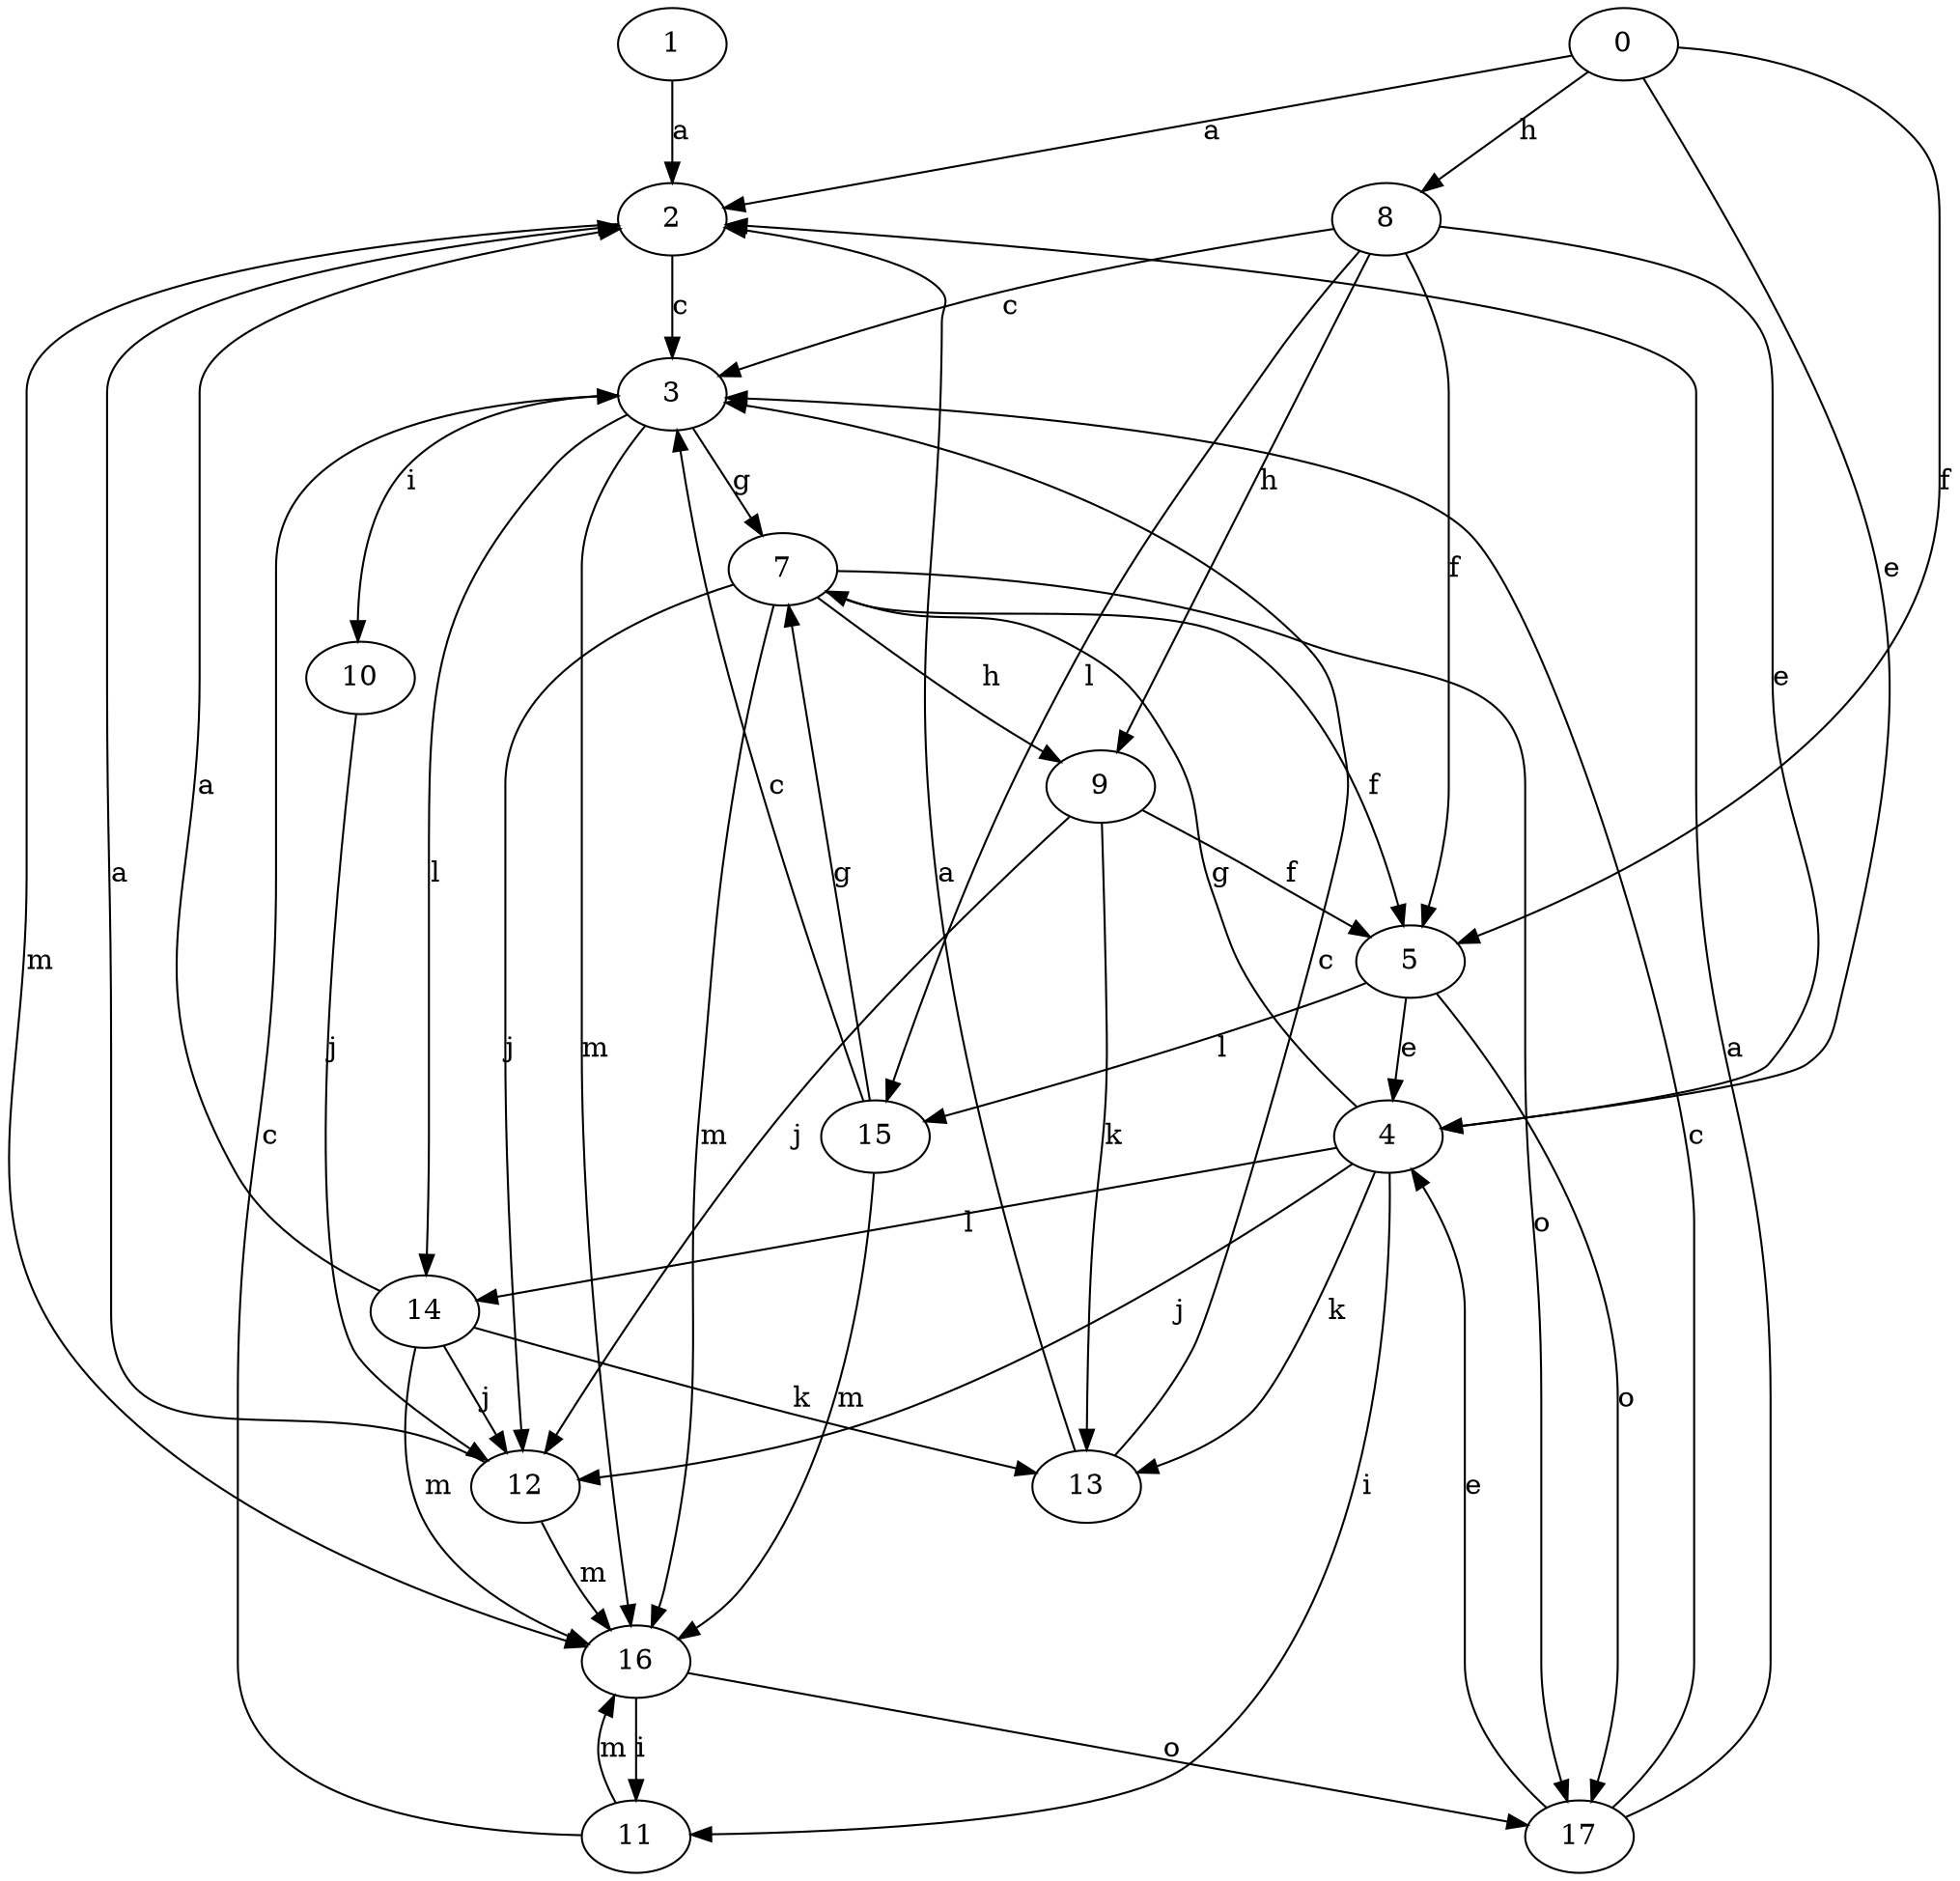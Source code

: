 strict digraph  {
0;
1;
2;
3;
4;
5;
7;
8;
9;
10;
11;
12;
13;
14;
15;
16;
17;
0 -> 2  [label=a];
0 -> 4  [label=e];
0 -> 5  [label=f];
0 -> 8  [label=h];
1 -> 2  [label=a];
2 -> 3  [label=c];
2 -> 16  [label=m];
3 -> 7  [label=g];
3 -> 10  [label=i];
3 -> 14  [label=l];
3 -> 16  [label=m];
4 -> 7  [label=g];
4 -> 11  [label=i];
4 -> 12  [label=j];
4 -> 13  [label=k];
4 -> 14  [label=l];
5 -> 4  [label=e];
5 -> 15  [label=l];
5 -> 17  [label=o];
7 -> 5  [label=f];
7 -> 9  [label=h];
7 -> 12  [label=j];
7 -> 16  [label=m];
7 -> 17  [label=o];
8 -> 3  [label=c];
8 -> 4  [label=e];
8 -> 5  [label=f];
8 -> 9  [label=h];
8 -> 15  [label=l];
9 -> 5  [label=f];
9 -> 12  [label=j];
9 -> 13  [label=k];
10 -> 12  [label=j];
11 -> 3  [label=c];
11 -> 16  [label=m];
12 -> 2  [label=a];
12 -> 16  [label=m];
13 -> 2  [label=a];
13 -> 3  [label=c];
14 -> 2  [label=a];
14 -> 12  [label=j];
14 -> 13  [label=k];
14 -> 16  [label=m];
15 -> 3  [label=c];
15 -> 7  [label=g];
15 -> 16  [label=m];
16 -> 11  [label=i];
16 -> 17  [label=o];
17 -> 2  [label=a];
17 -> 3  [label=c];
17 -> 4  [label=e];
}
